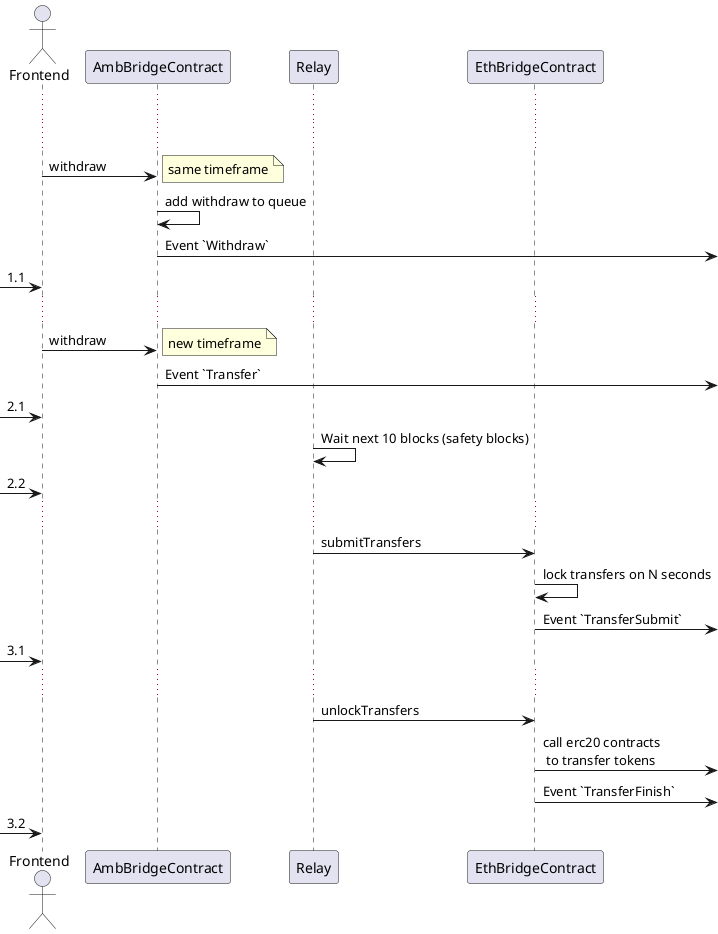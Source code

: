 @startuml

actor Frontend
participant AmbBridgeContract
participant Relay
participant EthBridgeContract


...
...


Frontend -> AmbBridgeContract : withdraw
note right: same timeframe
AmbBridgeContract -> AmbBridgeContract: add withdraw to queue
AmbBridgeContract ->: Event `Withdraw`
-> Frontend: 1.1

...

Frontend -> AmbBridgeContract : withdraw
note right: new timeframe

AmbBridgeContract ->: Event `Transfer`
-> Frontend: 2.1

Relay -> Relay : Wait next 10 blocks (safety blocks)
-> Frontend: 2.2
...

Relay -> EthBridgeContract : submitTransfers
EthBridgeContract -> EthBridgeContract: lock transfers on N seconds
EthBridgeContract ->: Event `TransferSubmit`
-> Frontend: 3.1
...

Relay -> EthBridgeContract: unlockTransfers
EthBridgeContract ->: call erc20 contracts\n to transfer tokens
EthBridgeContract ->: Event `TransferFinish`
-> Frontend: 3.2


@enduml


